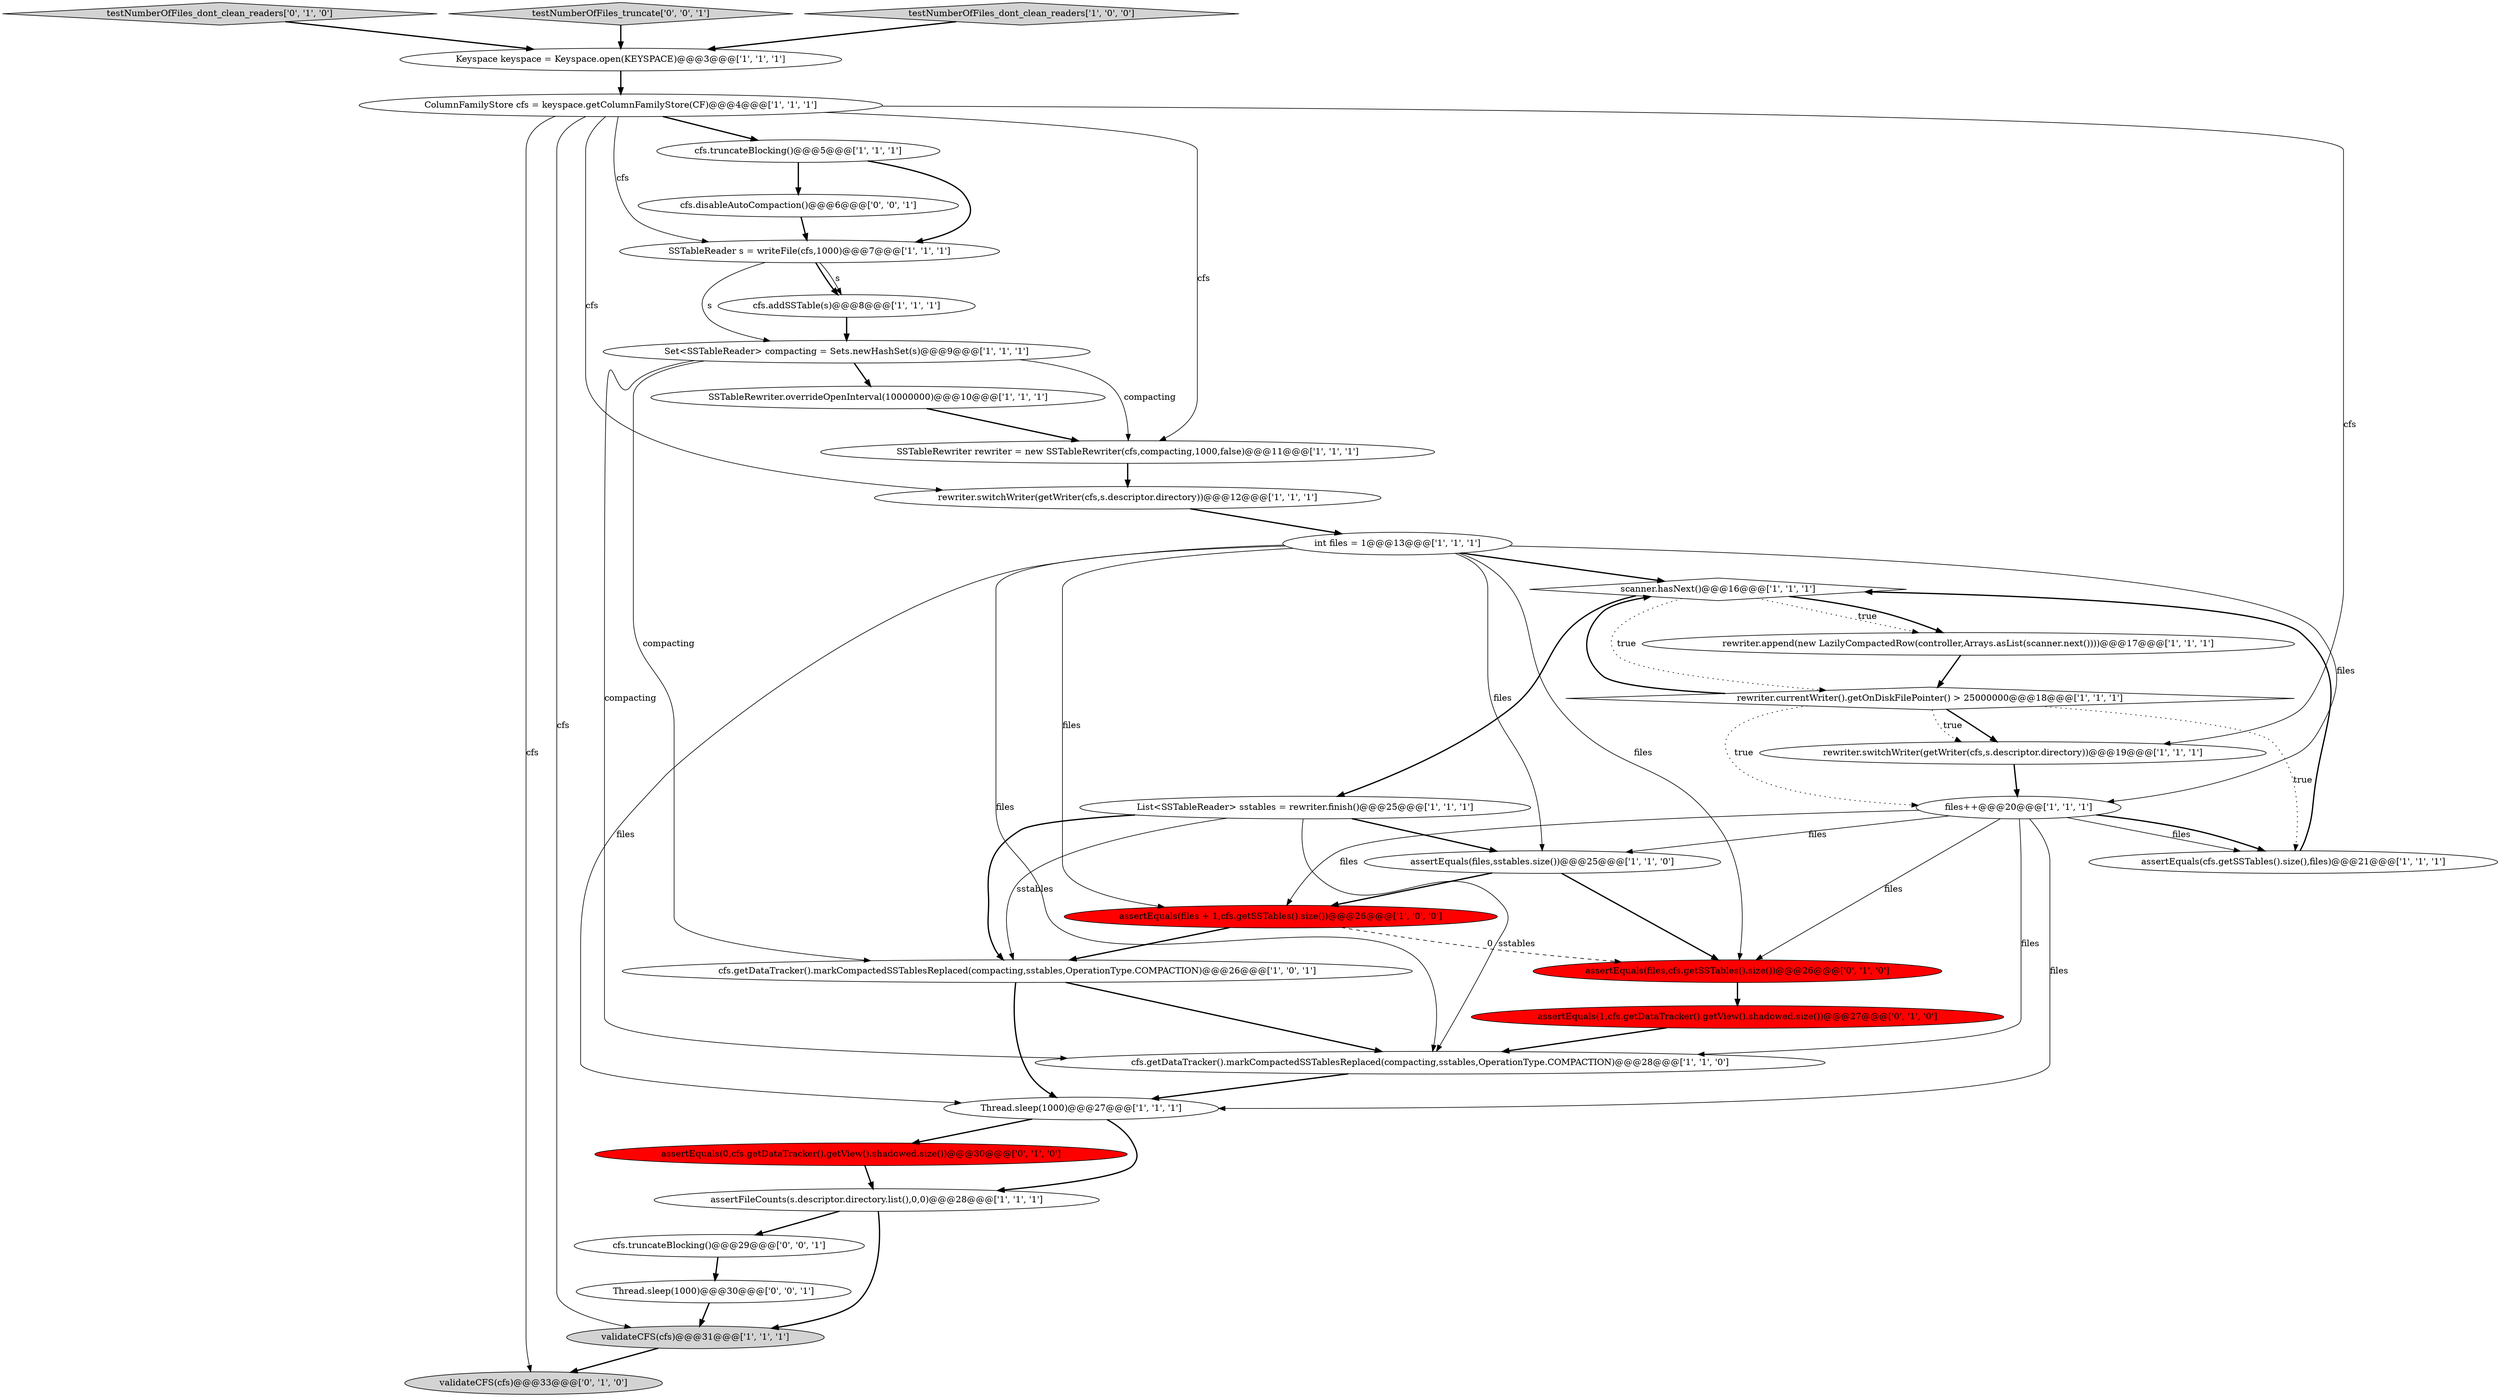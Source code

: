 digraph {
26 [style = filled, label = "assertEquals(1,cfs.getDataTracker().getView().shadowed.size())@@@27@@@['0', '1', '0']", fillcolor = red, shape = ellipse image = "AAA1AAABBB2BBB"];
10 [style = filled, label = "int files = 1@@@13@@@['1', '1', '1']", fillcolor = white, shape = ellipse image = "AAA0AAABBB1BBB"];
2 [style = filled, label = "cfs.getDataTracker().markCompactedSSTablesReplaced(compacting,sstables,OperationType.COMPACTION)@@@28@@@['1', '1', '0']", fillcolor = white, shape = ellipse image = "AAA0AAABBB1BBB"];
7 [style = filled, label = "Thread.sleep(1000)@@@27@@@['1', '1', '1']", fillcolor = white, shape = ellipse image = "AAA0AAABBB1BBB"];
11 [style = filled, label = "assertEquals(cfs.getSSTables().size(),files)@@@21@@@['1', '1', '1']", fillcolor = white, shape = ellipse image = "AAA0AAABBB1BBB"];
20 [style = filled, label = "cfs.getDataTracker().markCompactedSSTablesReplaced(compacting,sstables,OperationType.COMPACTION)@@@26@@@['1', '0', '1']", fillcolor = white, shape = ellipse image = "AAA0AAABBB1BBB"];
21 [style = filled, label = "validateCFS(cfs)@@@31@@@['1', '1', '1']", fillcolor = lightgray, shape = ellipse image = "AAA0AAABBB1BBB"];
32 [style = filled, label = "Thread.sleep(1000)@@@30@@@['0', '0', '1']", fillcolor = white, shape = ellipse image = "AAA0AAABBB3BBB"];
28 [style = filled, label = "validateCFS(cfs)@@@33@@@['0', '1', '0']", fillcolor = lightgray, shape = ellipse image = "AAA0AAABBB2BBB"];
16 [style = filled, label = "cfs.addSSTable(s)@@@8@@@['1', '1', '1']", fillcolor = white, shape = ellipse image = "AAA0AAABBB1BBB"];
18 [style = filled, label = "scanner.hasNext()@@@16@@@['1', '1', '1']", fillcolor = white, shape = diamond image = "AAA0AAABBB1BBB"];
3 [style = filled, label = "assertEquals(files + 1,cfs.getSSTables().size())@@@26@@@['1', '0', '0']", fillcolor = red, shape = ellipse image = "AAA1AAABBB1BBB"];
5 [style = filled, label = "SSTableRewriter.overrideOpenInterval(10000000)@@@10@@@['1', '1', '1']", fillcolor = white, shape = ellipse image = "AAA0AAABBB1BBB"];
27 [style = filled, label = "assertEquals(files,cfs.getSSTables().size())@@@26@@@['0', '1', '0']", fillcolor = red, shape = ellipse image = "AAA1AAABBB2BBB"];
29 [style = filled, label = "testNumberOfFiles_dont_clean_readers['0', '1', '0']", fillcolor = lightgray, shape = diamond image = "AAA0AAABBB2BBB"];
24 [style = filled, label = "Keyspace keyspace = Keyspace.open(KEYSPACE)@@@3@@@['1', '1', '1']", fillcolor = white, shape = ellipse image = "AAA0AAABBB1BBB"];
23 [style = filled, label = "assertFileCounts(s.descriptor.directory.list(),0,0)@@@28@@@['1', '1', '1']", fillcolor = white, shape = ellipse image = "AAA0AAABBB1BBB"];
19 [style = filled, label = "List<SSTableReader> sstables = rewriter.finish()@@@25@@@['1', '1', '1']", fillcolor = white, shape = ellipse image = "AAA0AAABBB1BBB"];
22 [style = filled, label = "ColumnFamilyStore cfs = keyspace.getColumnFamilyStore(CF)@@@4@@@['1', '1', '1']", fillcolor = white, shape = ellipse image = "AAA0AAABBB1BBB"];
6 [style = filled, label = "rewriter.currentWriter().getOnDiskFilePointer() > 25000000@@@18@@@['1', '1', '1']", fillcolor = white, shape = diamond image = "AAA0AAABBB1BBB"];
25 [style = filled, label = "assertEquals(0,cfs.getDataTracker().getView().shadowed.size())@@@30@@@['0', '1', '0']", fillcolor = red, shape = ellipse image = "AAA1AAABBB2BBB"];
0 [style = filled, label = "files++@@@20@@@['1', '1', '1']", fillcolor = white, shape = ellipse image = "AAA0AAABBB1BBB"];
4 [style = filled, label = "cfs.truncateBlocking()@@@5@@@['1', '1', '1']", fillcolor = white, shape = ellipse image = "AAA0AAABBB1BBB"];
17 [style = filled, label = "Set<SSTableReader> compacting = Sets.newHashSet(s)@@@9@@@['1', '1', '1']", fillcolor = white, shape = ellipse image = "AAA0AAABBB1BBB"];
8 [style = filled, label = "SSTableReader s = writeFile(cfs,1000)@@@7@@@['1', '1', '1']", fillcolor = white, shape = ellipse image = "AAA0AAABBB1BBB"];
31 [style = filled, label = "testNumberOfFiles_truncate['0', '0', '1']", fillcolor = lightgray, shape = diamond image = "AAA0AAABBB3BBB"];
12 [style = filled, label = "testNumberOfFiles_dont_clean_readers['1', '0', '0']", fillcolor = lightgray, shape = diamond image = "AAA0AAABBB1BBB"];
1 [style = filled, label = "rewriter.append(new LazilyCompactedRow(controller,Arrays.asList(scanner.next())))@@@17@@@['1', '1', '1']", fillcolor = white, shape = ellipse image = "AAA0AAABBB1BBB"];
15 [style = filled, label = "rewriter.switchWriter(getWriter(cfs,s.descriptor.directory))@@@19@@@['1', '1', '1']", fillcolor = white, shape = ellipse image = "AAA0AAABBB1BBB"];
33 [style = filled, label = "cfs.disableAutoCompaction()@@@6@@@['0', '0', '1']", fillcolor = white, shape = ellipse image = "AAA0AAABBB3BBB"];
14 [style = filled, label = "assertEquals(files,sstables.size())@@@25@@@['1', '1', '0']", fillcolor = white, shape = ellipse image = "AAA0AAABBB1BBB"];
9 [style = filled, label = "SSTableRewriter rewriter = new SSTableRewriter(cfs,compacting,1000,false)@@@11@@@['1', '1', '1']", fillcolor = white, shape = ellipse image = "AAA0AAABBB1BBB"];
30 [style = filled, label = "cfs.truncateBlocking()@@@29@@@['0', '0', '1']", fillcolor = white, shape = ellipse image = "AAA0AAABBB3BBB"];
13 [style = filled, label = "rewriter.switchWriter(getWriter(cfs,s.descriptor.directory))@@@12@@@['1', '1', '1']", fillcolor = white, shape = ellipse image = "AAA0AAABBB1BBB"];
13->10 [style = bold, label=""];
8->16 [style = bold, label=""];
10->18 [style = bold, label=""];
14->3 [style = bold, label=""];
17->5 [style = bold, label=""];
22->9 [style = solid, label="cfs"];
0->2 [style = solid, label="files"];
32->21 [style = bold, label=""];
10->27 [style = solid, label="files"];
23->30 [style = bold, label=""];
17->20 [style = solid, label="compacting"];
5->9 [style = bold, label=""];
25->23 [style = bold, label=""];
6->18 [style = bold, label=""];
19->20 [style = bold, label=""];
31->24 [style = bold, label=""];
18->1 [style = dotted, label="true"];
3->27 [style = dashed, label="0"];
0->11 [style = solid, label="files"];
18->19 [style = bold, label=""];
22->21 [style = solid, label="cfs"];
0->11 [style = bold, label=""];
30->32 [style = bold, label=""];
10->3 [style = solid, label="files"];
22->13 [style = solid, label="cfs"];
16->17 [style = bold, label=""];
12->24 [style = bold, label=""];
19->20 [style = solid, label="sstables"];
19->2 [style = solid, label="sstables"];
4->33 [style = bold, label=""];
10->0 [style = solid, label="files"];
24->22 [style = bold, label=""];
22->28 [style = solid, label="cfs"];
11->18 [style = bold, label=""];
6->15 [style = bold, label=""];
21->28 [style = bold, label=""];
22->4 [style = bold, label=""];
20->2 [style = bold, label=""];
0->14 [style = solid, label="files"];
18->6 [style = dotted, label="true"];
26->2 [style = bold, label=""];
3->20 [style = bold, label=""];
1->6 [style = bold, label=""];
19->14 [style = bold, label=""];
22->8 [style = solid, label="cfs"];
18->1 [style = bold, label=""];
23->21 [style = bold, label=""];
15->0 [style = bold, label=""];
7->23 [style = bold, label=""];
17->2 [style = solid, label="compacting"];
10->7 [style = solid, label="files"];
0->27 [style = solid, label="files"];
4->8 [style = bold, label=""];
0->3 [style = solid, label="files"];
7->25 [style = bold, label=""];
14->27 [style = bold, label=""];
6->15 [style = dotted, label="true"];
2->7 [style = bold, label=""];
8->17 [style = solid, label="s"];
20->7 [style = bold, label=""];
10->14 [style = solid, label="files"];
6->0 [style = dotted, label="true"];
29->24 [style = bold, label=""];
17->9 [style = solid, label="compacting"];
6->11 [style = dotted, label="true"];
33->8 [style = bold, label=""];
10->2 [style = solid, label="files"];
0->7 [style = solid, label="files"];
22->15 [style = solid, label="cfs"];
8->16 [style = solid, label="s"];
9->13 [style = bold, label=""];
27->26 [style = bold, label=""];
}
